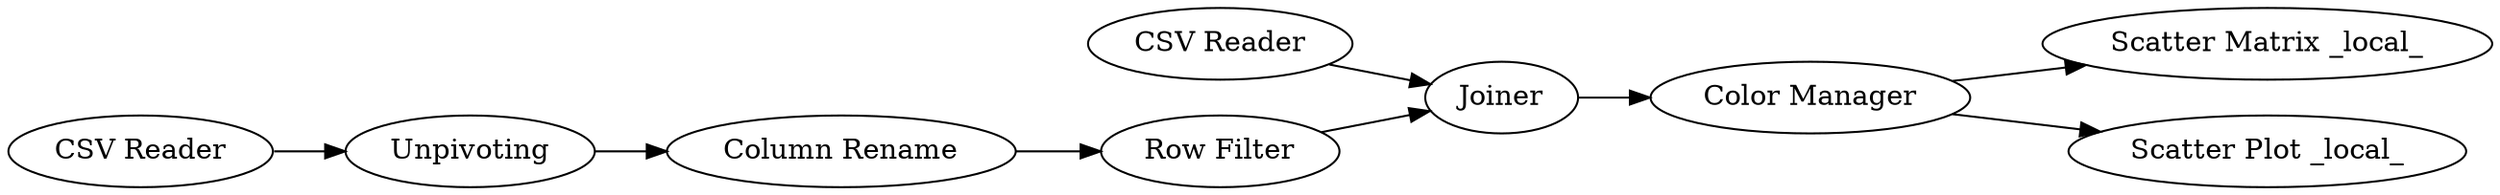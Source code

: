 digraph {
	1 [label="CSV Reader"]
	2 [label="CSV Reader"]
	3 [label=Unpivoting]
	4 [label="Column Rename"]
	5 [label="Row Filter"]
	6 [label=Joiner]
	7 [label="Color Manager"]
	8 [label="Scatter Matrix _local_"]
	9 [label="Scatter Plot _local_"]
	1 -> 6
	2 -> 3
	3 -> 4
	4 -> 5
	5 -> 6
	6 -> 7
	7 -> 8
	7 -> 9
	rankdir=LR
}

